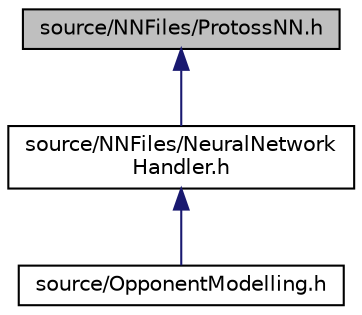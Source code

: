 digraph "source/NNFiles/ProtossNN.h"
{
  edge [fontname="Helvetica",fontsize="10",labelfontname="Helvetica",labelfontsize="10"];
  node [fontname="Helvetica",fontsize="10",shape=record];
  Node49 [label="source/NNFiles/ProtossNN.h",height=0.2,width=0.4,color="black", fillcolor="grey75", style="filled", fontcolor="black"];
  Node49 -> Node50 [dir="back",color="midnightblue",fontsize="10",style="solid",fontname="Helvetica"];
  Node50 [label="source/NNFiles/NeuralNetwork\lHandler.h",height=0.2,width=0.4,color="black", fillcolor="white", style="filled",URL="$NeuralNetworkHandler_8h.html"];
  Node50 -> Node51 [dir="back",color="midnightblue",fontsize="10",style="solid",fontname="Helvetica"];
  Node51 [label="source/OpponentModelling.h",height=0.2,width=0.4,color="black", fillcolor="white", style="filled",URL="$OpponentModelling_8h.html"];
}
